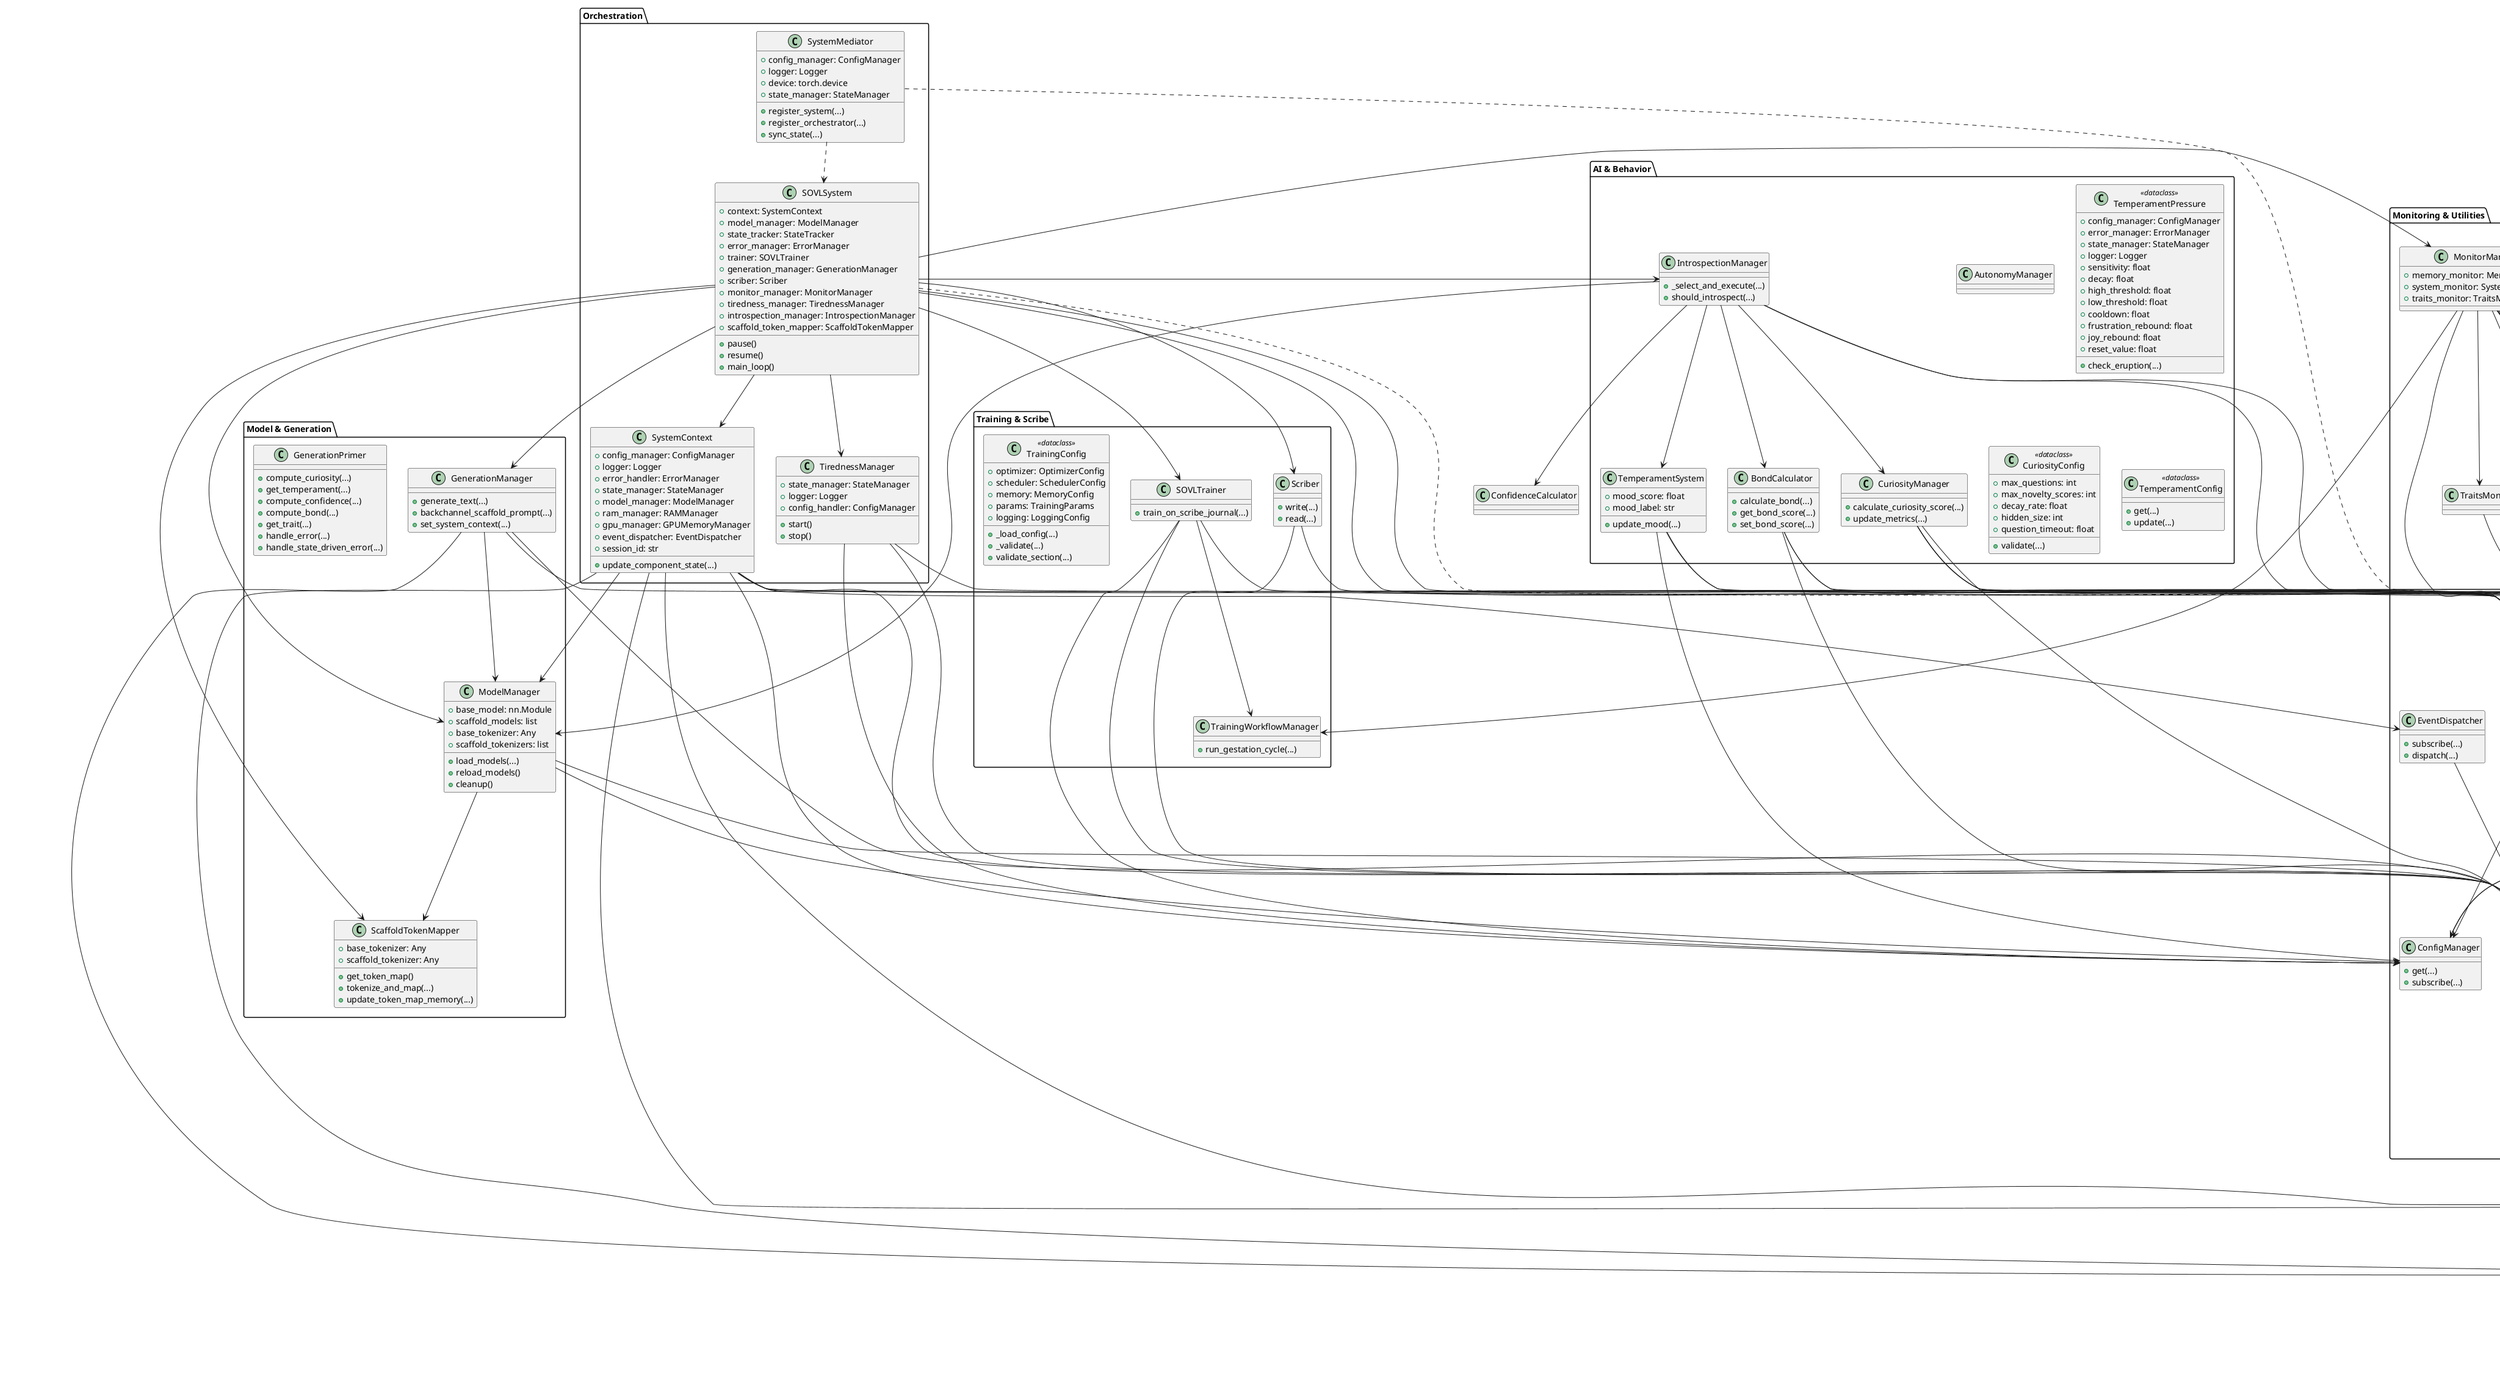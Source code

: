 @startuml SOVL System Architecture (Obsessive Detail)

' =============================
' Orchestration & System Core
' =============================
package "Orchestration" {
    class SOVLSystem {
        +context: SystemContext
        +model_manager: ModelManager
        +state_tracker: StateTracker
        +error_manager: ErrorManager
        +trainer: SOVLTrainer
        +generation_manager: GenerationManager
        +scriber: Scriber
        +monitor_manager: MonitorManager
        +tiredness_manager: TirednessManager
        +introspection_manager: IntrospectionManager
        +scaffold_token_mapper: ScaffoldTokenMapper
        +pause()
        +resume()
        +main_loop()
    }
    class SystemContext {
        +config_manager: ConfigManager
        +logger: Logger
        +error_handler: ErrorManager
        +state_manager: StateManager
        +model_manager: ModelManager
        +ram_manager: RAMManager
        +gpu_manager: GPUMemoryManager
        +event_dispatcher: EventDispatcher
        +session_id: str
        +update_component_state(...)
    }
    class TirednessManager {
        +state_manager: StateManager
        +logger: Logger
        +config_handler: ConfigManager
        +start()
        +stop()
    }
    class SystemMediator {
        +config_manager: ConfigManager
        +logger: Logger
        +device: torch.device
        +state_manager: StateManager
        +register_system(...)
        +register_orchestrator(...)
        +sync_state(...)
    }
}

' =============================
' State & Context
' =============================
package "State & Context" {
    class StateManager {
        +get_state()
        +set_state(...)
        +update_state_atomic(...)
        +save_state(...)
        +load_state(...)
        +set_mode(...)
    }
    class StateTracker {
        +update_component_state(...)
        +get_state()
    }
    class SOVLState {
        +mode: str
        +gestation_progress: float
        +dreaming_progress: float
        +meditating_progress: float
        +history: ConversationHistory
        +short_term_memory: deque
        +curiosity_metrics: dict
        +temperament_score: float
        +seen_prompts: set
        +to_dict()
        +from_dict(...)
    }
    class UserProfileState {
        +profiles: dict
        +get_profile_field(...)
        +set_profile_field(...)
    }
    class TrainingState <<dataclass>> {
        +last_trained: float
        +last_weight: float
        +sleep_confidence_sum: float
        +sleep_confidence_count: int
        +data_exposure: float
        +lora_capacity: float
        +gestation_metrics: dict
        +dream_metrics: dict
        +sleep_metrics: dict
        +data_quality_metrics: dict
        +update_gestation_metrics(...)
        +update_dream_metrics(...)
        +update_sleep_metrics(...)
        +update_data_exposure(...)
        +update_data_quality(...)
        +get_state_hash()
    }
}

' =============================
' Model, Generation, Scaffold
' =============================
package "Model & Generation" {
    class ModelManager {
        +base_model: nn.Module
        +scaffold_models: list
        +base_tokenizer: Any
        +scaffold_tokenizers: list
        +load_models(...)
        +reload_models()
        +cleanup()
    }
    class GenerationManager {
        +generate_text(...)
        +backchannel_scaffold_prompt(...)
        +set_system_context(...)
    }
    class ScaffoldTokenMapper {
        +base_tokenizer: Any
        +scaffold_tokenizer: Any
        +get_token_map()
        +tokenize_and_map(...)
        +update_token_map_memory(...)
    }
    class GenerationPrimer {
        +compute_curiosity(...)
        +get_temperament(...)
        +compute_confidence(...)
        +compute_bond(...)
        +get_trait(...)
        +handle_error(...)
        +handle_state_driven_error(...)
    }
}

' =============================
' Memory & Dialogue
' =============================
package "Memory & Dialogue" {
    class RAMManager {
        +check_memory_health()
    }
    class GPUMemoryManager {
        +check_memory_health()
    }
    class DialogueContextManager {
        +short_term: ShortTermMemory
        +long_term: LongTermMemory
        +get_short_term_context(...)
        +get_long_term_context(...)
    }
}

' =============================
' AI/Behavior & Introspection
' =============================
package "AI & Behavior" {
    class BondCalculator {
        +calculate_bond(...)
        +get_bond_score(...)
        +set_bond_score(...)
    }
    class CuriosityManager {
        +calculate_curiosity_score(...)
        +update_metrics(...)
    }
    class TemperamentSystem {
        +update_mood(...)
        +mood_score: float
        +mood_label: str
    }
    class IntrospectionManager {
        +_select_and_execute(...)
        +should_introspect(...)
    }
    class AutonomyManager
    class TemperamentPressure <<dataclass>> {
        +config_manager: ConfigManager
        +error_manager: ErrorManager
        +state_manager: StateManager
        +logger: Logger
        +sensitivity: float
        +decay: float
        +high_threshold: float
        +low_threshold: float
        +cooldown: float
        +frustration_rebound: float
        +joy_rebound: float
        +reset_value: float
        +check_eruption(...)
    }
    class CuriosityConfig <<dataclass>> {
        +max_questions: int
        +max_novelty_scores: int
        +decay_rate: float
        +hidden_size: int
        +question_timeout: float
        +validate(...)
    }
    class TemperamentConfig <<dataclass>> {
        +get(...)
        +update(...)
    }
}

' =============================
' Training & Scribe
' =============================
package "Training & Scribe" {
    class SOVLTrainer {
        +train_on_scribe_journal(...)
    }
    class TrainingWorkflowManager {
        +run_gestation_cycle(...)
    }
    class Scriber {
        +write(...)
        +read(...)
    }
    class TrainingConfig <<dataclass>> {
        +optimizer: OptimizerConfig
        +scheduler: SchedulerConfig
        +memory: MemoryConfig
        +params: TrainingParams
        +logging: LoggingConfig
        +_load_config(...)
        +_validate(...)
        +validate_section(...)
    }
}

' =============================
' Monitoring & Utilities
' =============================
package "Monitoring & Utilities" {
    class MonitorManager {
        +memory_monitor: MemoryMonitor
        +system_monitor: SystemMonitor
        +traits_monitor: TraitsMonitor
    }
    class MemoryMonitor
    class SystemMonitor
    class TraitsMonitor
    class Logger {
        +log_event(...)
        +log_error(...)
        +get_recent_events(...)
        +get_recent_errors(...)
    }
    class LoggerConfig <<dataclass>> {
        +log_file: str
        +compress_old: bool
        +max_size_mb: int
        +log_level: str
        +error_handling_config: dict
    }
    class ErrorManager {
        +handle_error(...)
        +get_error_stats(...)
    }
    class ConfigManager {
        +get(...)
        +subscribe(...)
    }
    class ConfigNamespace <<dataclass>> {
        +_data: dict
    }
    class EventDispatcher {
        +subscribe(...)
        +dispatch(...)
    }
    class DataStats <<dataclass>> {
        +total_entries: int
        +valid_entries: int
        +invalid_entries: int
        +last_load_time: float
        +average_entry_length: float
        +validation_errors: dict
        +data_quality_score: float
        +data_diversity_score: float
        +last_update_time: float
        +update(...)
        +to_dict(...)
        +from_dict(...)
    }
}

' =============================
' Plugins & Extensions
' =============================
package "Plugins & Extensions" {
    class PluginMetadata <<dataclass>> {
        +name: str
        +version: str
        +description: str
        +author: str
        +dependencies: list
        +priority: int
        +enabled: bool
        +config_requirements: list
    }
    class PluginInterface <<interface>> {
        +initialize(...)
        +get_metadata(...)
        +execute(...)
        +cleanup(...)
        +validate(...)
        +to_dict(...)
        +from_dict(...)
    }
}

' =============================
' Interfaces & Protocols
' =============================
package "Interfaces & Protocols" {
    interface SystemInterface {
        +get_state()
        +update_state(...)
        +shutdown()
        +toggle_memory(...)
        +get_memory_stats()
        +get_component_status()
        +get_system_state()
    }
    interface OrchestratorInterface {
        +set_system(...)
        +sync_state(...)
    }
    interface StateAccessor {
        +get_state()
        +update_state_atomic(...)
        +get_state_version()
        +validate_state(...)
    }
    interface ICuriosityManager {
        +get_pressure()
        +reduce_pressure(...)
        +tune(...)
        +get_pressure_stats()
    }
    interface ITrainer {
        +train_step(...)
        +get_current_parameters()
        +update_parameters(...)
    }
    interface ICrossAttentionInjector {
        +inject_cross_attention(...)
        +set_influence(...)
        +get_cross_attention_layers(...)
    }
    interface ILoggerClient {
        +log_event(...)
        +log_error(...)
    }
    interface IErrorHandler {
        +handle_error(...)
    }
    class SOVLSystemAdapter {
        +sovl_system: SOVLSystem
        +state_manager: StateManager
        +get_state()
        +update_state(...)
        +shutdown()
    }
    class SOVLOrchestratorAdapter {
        +_orchestrator: OrchestratorInterface
        +set_system(...)
        +sync_state(...)
    }
}

' =============================
' Exceptions
' =============================
package "Exceptions" {
    class SystemInitializationError extends Exception {
        +message: str
        +config_path: str
        +stack_trace: str
    }
    class ConfigurationError extends Exception
    class CuriosityError extends Exception
    class GenerationError extends Exception
    class StateError extends Exception
    class InsufficientDataError extends Exception
    class PluginError extends Exception
    class DataValidationError extends Exception
    class MemoryPressureError extends Exception
}

' =============================
' Relationships (Expanded)
' =============================
SOVLSystem --> SystemContext
SOVLSystem --> ModelManager
SOVLSystem --> StateTracker
SOVLSystem --> ErrorManager
SOVLSystem --> SOVLTrainer
SOVLSystem --> GenerationManager
SOVLSystem --> Scriber
SOVLSystem --> MonitorManager
SOVLSystem --> TirednessManager
SOVLSystem --> IntrospectionManager
SOVLSystem --> ScaffoldTokenMapper
SystemContext --> ConfigManager
SystemContext --> Logger
SystemContext --> ErrorManager
SystemContext --> StateManager
SystemContext --> ModelManager
SystemContext --> RAMManager
SystemContext --> GPUMemoryManager
SystemContext --> EventDispatcher
SystemContext --> DialogueContextManager
ModelManager --> ScaffoldTokenMapper
ModelManager --> Logger
ModelManager --> ConfigManager
GenerationManager --> ModelManager
GenerationManager --> Logger
GenerationManager --> ErrorManager
GenerationManager --> DialogueContextManager
StateManager --> SOVLState
StateManager --> RAMManager
StateManager --> GPUMemoryManager
StateManager --> Logger
StateManager --> ConfigManager
StateTracker --> SOVLState
StateTracker --> Logger
StateTracker --> ConfigManager
SOVLState --> UserProfileState
SOVLState --> ConversationHistory
SOVLState --> deque
SOVLState --> dict
SOVLTrainer --> TrainingWorkflowManager
SOVLTrainer --> Logger
SOVLTrainer --> ErrorManager
SOVLTrainer --> ConfigManager
MonitorManager --> MemoryMonitor
MonitorManager --> SystemMonitor
MonitorManager --> TraitsMonitor
MonitorManager --> Logger
MonitorManager --> RAMManager
MonitorManager --> GPUMemoryManager
MonitorManager --> StateManager
MonitorManager --> ErrorManager
MonitorManager --> TrainingWorkflowManager
BondCalculator --> UserProfileState
BondCalculator --> StateManager
BondCalculator --> Logger
CuriosityManager --> StateManager
CuriosityManager --> Logger
CuriosityManager --> ErrorManager
CuriosityManager --> DialogueContextManager
TemperamentSystem --> StateManager
TemperamentSystem --> ConfigManager
TemperamentSystem --> ErrorManager
IntrospectionManager --> StateManager
IntrospectionManager --> CuriosityManager
IntrospectionManager --> ConfidenceCalculator
IntrospectionManager --> TemperamentSystem
IntrospectionManager --> ModelManager
IntrospectionManager --> DialogueContextManager
IntrospectionManager --> BondCalculator
TirednessManager --> StateManager
TirednessManager --> Logger
TirednessManager --> ConfigManager
Scriber --> Logger
Scriber --> ErrorManager
MemoryMonitor --> RAMManager
MemoryMonitor --> GPUMemoryManager
MemoryMonitor --> ErrorManager
SystemMonitor --> RAMManager
SystemMonitor --> GPUMemoryManager
SystemMonitor --> ErrorManager
TraitsMonitor --> Logger
ErrorManager --> Logger
ErrorManager --> StateTracker
ErrorManager --> ConfigManager
Logger <-- ErrorManager
Logger <-- SystemMonitor
Logger <-- MemoryMonitor
EventDispatcher --> Logger

' Inheritance/Implementation
SOVLSystem ..|> SystemInterface
SystemMediator ..> SOVLSystem
SystemMediator ..> OrchestratorInterface
SOVLSystemAdapter ..|> SystemInterface
SOVLOrchestratorAdapter ..|> OrchestratorInterface
StateManager ..|> StateAccessor
PluginInterface <|.. PluginMetadata

@enduml
